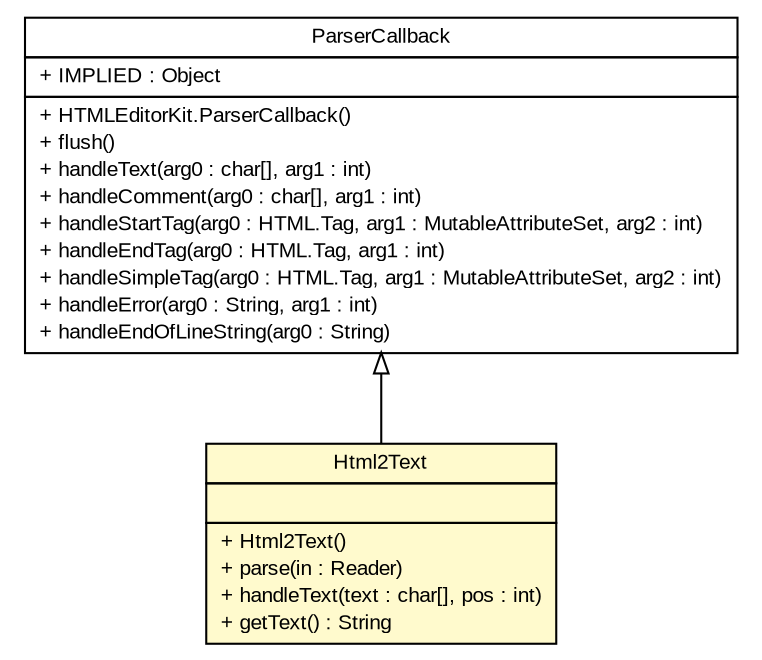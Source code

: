 #!/usr/local/bin/dot
#
# Class diagram 
# Generated by UmlGraph version 4.6 (http://www.spinellis.gr/sw/umlgraph)
#

digraph G {
	edge [fontname="arial",fontsize=10,labelfontname="arial",labelfontsize=10];
	node [fontname="arial",fontsize=10,shape=plaintext];
	// org.opentox.pol.Html2Text
	c200 [label=<<table border="0" cellborder="1" cellspacing="0" cellpadding="2" port="p" bgcolor="lemonChiffon" href="./Html2Text.html">
		<tr><td><table border="0" cellspacing="0" cellpadding="1">
			<tr><td> Html2Text </td></tr>
		</table></td></tr>
		<tr><td><table border="0" cellspacing="0" cellpadding="1">
			<tr><td align="left">  </td></tr>
		</table></td></tr>
		<tr><td><table border="0" cellspacing="0" cellpadding="1">
			<tr><td align="left"> + Html2Text() </td></tr>
			<tr><td align="left"> + parse(in : Reader) </td></tr>
			<tr><td align="left"> + handleText(text : char[], pos : int) </td></tr>
			<tr><td align="left"> + getText() : String </td></tr>
		</table></td></tr>
		</table>>, fontname="arial", fontcolor="black", fontsize=10.0];
	//org.opentox.pol.Html2Text extends javax.swing.text.html.HTMLEditorKit.ParserCallback
	c211:p -> c200:p [dir=back,arrowtail=empty];
	// javax.swing.text.html.HTMLEditorKit.ParserCallback
	c211 [label=<<table border="0" cellborder="1" cellspacing="0" cellpadding="2" port="p">
		<tr><td><table border="0" cellspacing="0" cellpadding="1">
			<tr><td> ParserCallback </td></tr>
		</table></td></tr>
		<tr><td><table border="0" cellspacing="0" cellpadding="1">
			<tr><td align="left"> + IMPLIED : Object </td></tr>
		</table></td></tr>
		<tr><td><table border="0" cellspacing="0" cellpadding="1">
			<tr><td align="left"> + HTMLEditorKit.ParserCallback() </td></tr>
			<tr><td align="left"> + flush() </td></tr>
			<tr><td align="left"> + handleText(arg0 : char[], arg1 : int) </td></tr>
			<tr><td align="left"> + handleComment(arg0 : char[], arg1 : int) </td></tr>
			<tr><td align="left"> + handleStartTag(arg0 : HTML.Tag, arg1 : MutableAttributeSet, arg2 : int) </td></tr>
			<tr><td align="left"> + handleEndTag(arg0 : HTML.Tag, arg1 : int) </td></tr>
			<tr><td align="left"> + handleSimpleTag(arg0 : HTML.Tag, arg1 : MutableAttributeSet, arg2 : int) </td></tr>
			<tr><td align="left"> + handleError(arg0 : String, arg1 : int) </td></tr>
			<tr><td align="left"> + handleEndOfLineString(arg0 : String) </td></tr>
		</table></td></tr>
		</table>>, fontname="arial", fontcolor="black", fontsize=10.0];
}

